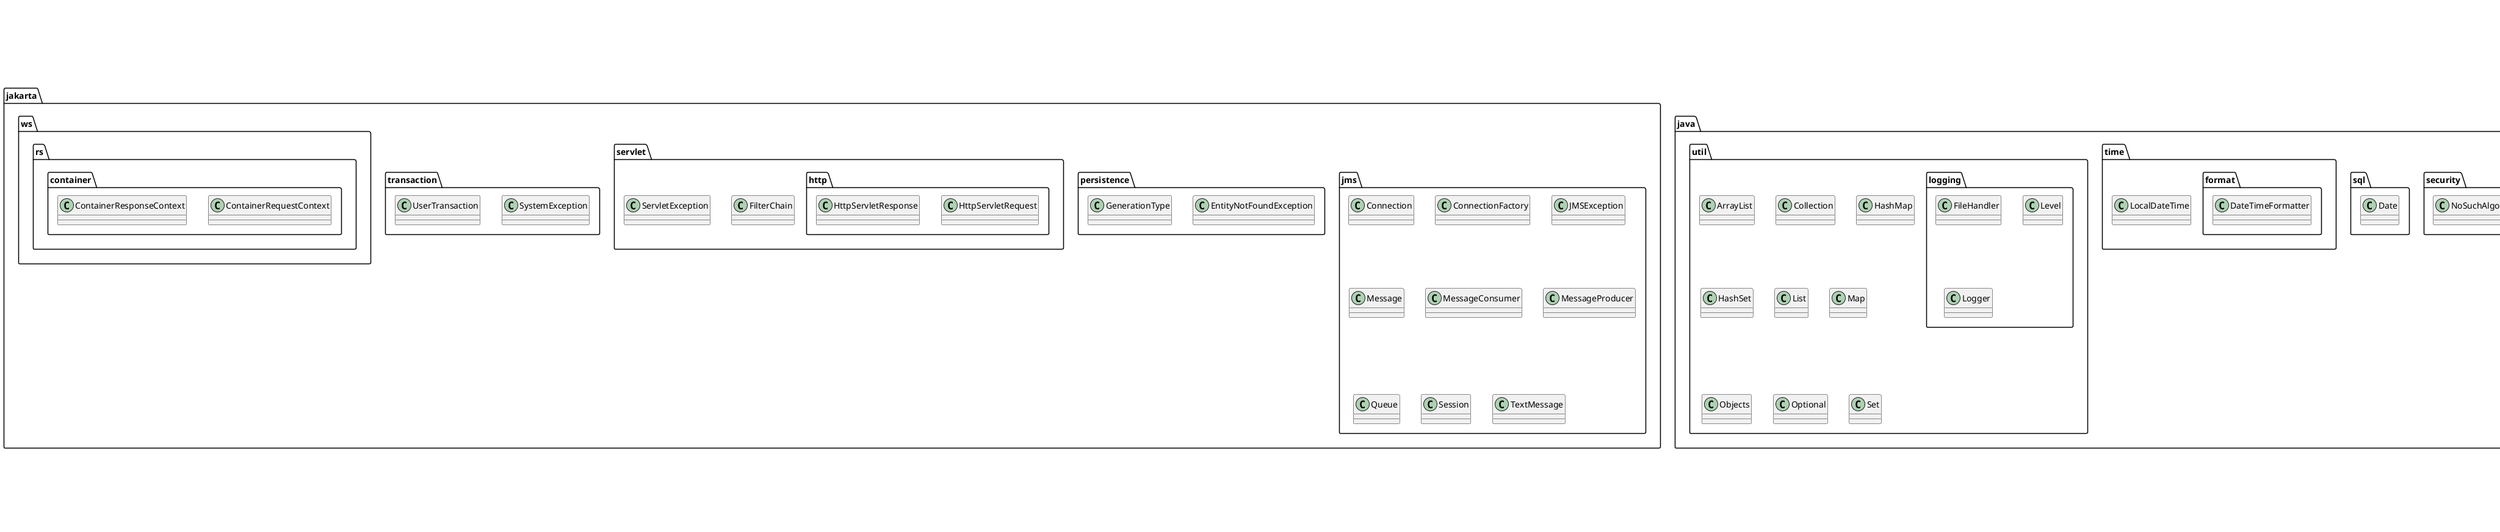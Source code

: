 @startuml
class bitronix.tm.BitronixTransactionManager
class com.fasterxml.jackson.databind.ObjectMapper
class com.rabbitmq.jms.admin.RMQConnectionFactory
class com.rabbitmq.jms.admin.RMQDestination
class jakarta.jms.Connection
class jakarta.jms.ConnectionFactory
class jakarta.jms.JMSException
class jakarta.jms.Message
class jakarta.jms.MessageConsumer
class jakarta.jms.MessageProducer
class jakarta.jms.Queue
class jakarta.jms.Session
class jakarta.jms.TextMessage
class jakarta.persistence.EntityNotFoundException
class jakarta.persistence.GenerationType
class jakarta.servlet.FilterChain
class jakarta.servlet.ServletException
class jakarta.servlet.http.HttpServletRequest
class jakarta.servlet.http.HttpServletResponse
class jakarta.transaction.SystemException
class jakarta.transaction.UserTransaction
class jakarta.ws.rs.container.ContainerRequestContext
class jakarta.ws.rs.container.ContainerResponseContext
class java.io.IOException
class java.security.NoSuchAlgorithmException
class java.sql.Date
class java.time.LocalDateTime
class java.time.format.DateTimeFormatter
class java.util.ArrayList
class java.util.Collection
class java.util.HashMap
class java.util.HashSet
class java.util.List
class java.util.Map
class java.util.Objects
class java.util.Optional
class java.util.Set
class java.util.logging.FileHandler
class java.util.logging.Level
class java.util.logging.Logger
class javax.naming.Context
class javax.naming.InitialContext
class javax.naming.NamingException
class javax.transaction.SystemException
class org.apache.commons.codec.binary.Base64
class org.apache.commons.lang3.StringUtils
class org.apache.qpid.jms.JmsConnectionFactory
class org.quartz.CronScheduleBuilder
class org.quartz.JobBuilder
class org.quartz.JobDetail
class org.quartz.JobExecutionContext
class org.quartz.JobExecutionException
class org.quartz.Scheduler
class org.quartz.SchedulerException
class org.quartz.SimpleScheduleBuilder
class org.quartz.Trigger
class org.quartz.TriggerBuilder
class org.slf4j.Logger
class org.slf4j.LoggerFactory
class org.springframework.amqp.core.Binding
class org.springframework.amqp.core.BindingBuilder
class org.springframework.amqp.core.Queue
class org.springframework.amqp.core.TopicExchange
class org.springframework.amqp.support.converter.Jackson2JsonMessageConverter
class org.springframework.amqp.support.converter.MessageConverter
class org.springframework.boot.SpringApplication
class org.springframework.dao.PermissionDeniedDataAccessException
class org.springframework.data.domain.Sort
class org.springframework.http.HttpStatusCode
class org.springframework.http.MediaType
class org.springframework.http.ResponseEntity
class org.springframework.scheduling.quartz.SchedulerFactoryBean
class org.springframework.security.authentication.AuthenticationManager
class org.springframework.security.authentication.AuthenticationProvider
class org.springframework.security.authentication.UsernamePasswordAuthenticationToken
class org.springframework.security.authentication.dao.DaoAuthenticationProvider
class org.springframework.security.config.annotation.authentication.configuration.AuthenticationConfiguration
class org.springframework.security.config.annotation.web.builders.HttpSecurity
class org.springframework.security.config.annotation.web.configurers.AbstractHttpConfigurer
class org.springframework.security.config.http.SessionCreationPolicy
class org.springframework.security.core.AuthenticationException
class org.springframework.security.core.GrantedAuthority
class org.springframework.security.core.authority.SimpleGrantedAuthority
class org.springframework.security.core.context.SecurityContext
class org.springframework.security.core.context.SecurityContextHolder
class org.springframework.security.core.userdetails.UsernameNotFoundException
class org.springframework.security.crypto.bcrypt.BCryptPasswordEncoder
class org.springframework.security.crypto.password.PasswordEncoder
class org.springframework.security.web.SecurityFilterChain
class org.springframework.security.web.authentication.UsernamePasswordAuthenticationFilter
class org.springframework.security.web.authentication.WebAuthenticationDetailsSource
class org.springframework.web.cors.CorsConfiguration
class org.springframework.web.filter.OncePerRequestFilter
class tad.blps.BlipsApplication
class tad.blps.DTO.AccountDTO
class tad.blps.DTO.FileDTO
class tad.blps.DTO.PaymentDTO
class tad.blps.DTO.TokenDTO
class tad.blps.RabbitMQ.Receiver
class tad.blps.RabbitMQ.Sender
class tad.blps.SecurityDetail.UserDetailImpl
class tad.blps.SecurityDetail.UserDetailServiceImpl
class tad.blps.config.MQTTConfig
class tad.blps.config.SecurityConfiguration
class tad.blps.config.TransactionConfig
class tad.blps.controller.authController
class tad.blps.controller.fileController
class tad.blps.controller.messgeController
class tad.blps.controller.paymentController
class tad.blps.controller.userController
class tad.blps.entity.File
class tad.blps.entity.Payment
class tad.blps.entity.Role
class tad.blps.entity.User
class tad.blps.filters.CORSFilter
class tad.blps.filters.JwtTokenAuthFilter
class tad.blps.scheduler.JobContainer
class tad.blps.scheduler.detail.DeleteFileDetail
class tad.blps.scheduler.jobs.DeleteFileJob
class tad.blps.scheduler.triggers.DeleteFileTrigger
class tad.blps.services.AuthenticationService
class tad.blps.services.FileService
class tad.blps.services.PaymentService
class tad.blps.services.RoleService
class tad.blps.services.UserService
class tad.blps.utils.AuthEntryPointJwt
class tad.blps.utils.BasicAuthUtil
@enduml